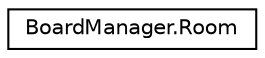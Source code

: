 digraph "Graphical Class Hierarchy"
{
  edge [fontname="Helvetica",fontsize="10",labelfontname="Helvetica",labelfontsize="10"];
  node [fontname="Helvetica",fontsize="10",shape=record];
  rankdir="LR";
  Node1 [label="BoardManager.Room",height=0.2,width=0.4,color="black", fillcolor="white", style="filled",URL="$class_board_manager_1_1_room.html"];
}

